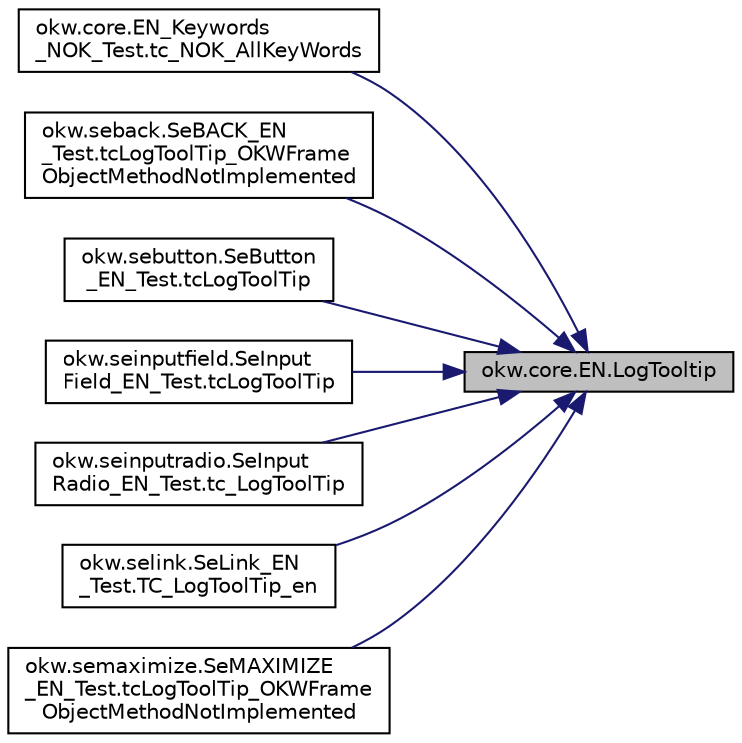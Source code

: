 digraph "okw.core.EN.LogTooltip"
{
 // INTERACTIVE_SVG=YES
 // LATEX_PDF_SIZE
  edge [fontname="Helvetica",fontsize="10",labelfontname="Helvetica",labelfontsize="10"];
  node [fontname="Helvetica",fontsize="10",shape=record];
  rankdir="RL";
  Node1152 [label="okw.core.EN.LogTooltip",height=0.2,width=0.4,color="black", fillcolor="grey75", style="filled", fontcolor="black",tooltip="Dokumentiert die Kurzinfo zu einem Werkzeug des gegebenen Objekts."];
  Node1152 -> Node1153 [dir="back",color="midnightblue",fontsize="10",style="solid",fontname="Helvetica"];
  Node1153 [label="okw.core.EN_Keywords\l_NOK_Test.tc_NOK_AllKeyWords",height=0.2,width=0.4,color="black", fillcolor="white", style="filled",URL="$classokw_1_1core_1_1_e_n___keywords___n_o_k___test.html#a81a960a2341dfb0e27da7871291c84dc",tooltip="Prüft methoden aufruf für einen einfachen Click."];
  Node1152 -> Node1154 [dir="back",color="midnightblue",fontsize="10",style="solid",fontname="Helvetica"];
  Node1154 [label="okw.seback.SeBACK_EN\l_Test.tcLogToolTip_OKWFrame\lObjectMethodNotImplemented",height=0.2,width=0.4,color="black", fillcolor="white", style="filled",URL="$classokw_1_1seback_1_1_se_b_a_c_k___e_n___test.html#abc54f03b704bda29b531fc97339b0e51",tooltip="Testet das Schlüsselwort LogTooltip( FN, Val ) eines SeBACK Prüfen."];
  Node1152 -> Node1155 [dir="back",color="midnightblue",fontsize="10",style="solid",fontname="Helvetica"];
  Node1155 [label="okw.sebutton.SeButton\l_EN_Test.tcLogToolTip",height=0.2,width=0.4,color="black", fillcolor="white", style="filled",URL="$classokw_1_1sebutton_1_1_se_button___e_n___test.html#a0bf2de0d0323f0b17646d3b5aedc2d08",tooltip="Test des Schlüsselwortes LogTooltip für den GUI-Adapter SeButton."];
  Node1152 -> Node1156 [dir="back",color="midnightblue",fontsize="10",style="solid",fontname="Helvetica"];
  Node1156 [label="okw.seinputfield.SeInput\lField_EN_Test.tcLogToolTip",height=0.2,width=0.4,color="black", fillcolor="white", style="filled",URL="$classokw_1_1seinputfield_1_1_se_input_field___e_n___test.html#a904803a05181d890b10f91bcc830bb47",tooltip="Teste das Schlüsselwort LogTooltip( FN ) eines SeInputText Prüfen."];
  Node1152 -> Node1157 [dir="back",color="midnightblue",fontsize="10",style="solid",fontname="Helvetica"];
  Node1157 [label="okw.seinputradio.SeInput\lRadio_EN_Test.tc_LogToolTip",height=0.2,width=0.4,color="black", fillcolor="white", style="filled",URL="$classokw_1_1seinputradio_1_1_se_input_radio___e_n___test.html#a5c002d00c5369495544593335b5540a1",tooltip="Test des Schlüsselwortes LogTooltip für den GUI-Adapter SeInputRadio."];
  Node1152 -> Node1158 [dir="back",color="midnightblue",fontsize="10",style="solid",fontname="Helvetica"];
  Node1158 [label="okw.selink.SeLink_EN\l_Test.TC_LogToolTip_en",height=0.2,width=0.4,color="black", fillcolor="white", style="filled",URL="$classokw_1_1selink_1_1_se_link___e_n___test.html#ad4fe21e61f04d4c30a5d2675f7674a15",tooltip="Tooltip eines Textfeldes Prüfen."];
  Node1152 -> Node1159 [dir="back",color="midnightblue",fontsize="10",style="solid",fontname="Helvetica"];
  Node1159 [label="okw.semaximize.SeMAXIMIZE\l_EN_Test.tcLogToolTip_OKWFrame\lObjectMethodNotImplemented",height=0.2,width=0.4,color="black", fillcolor="white", style="filled",URL="$classokw_1_1semaximize_1_1_se_m_a_x_i_m_i_z_e___e_n___test.html#a3f5b8edddc66b24a21b83d9030573b55",tooltip="Testet das Schlüsselwort LogTooltip( FN, Val ) eines SeMAXIMIZE Prüfen."];
}
